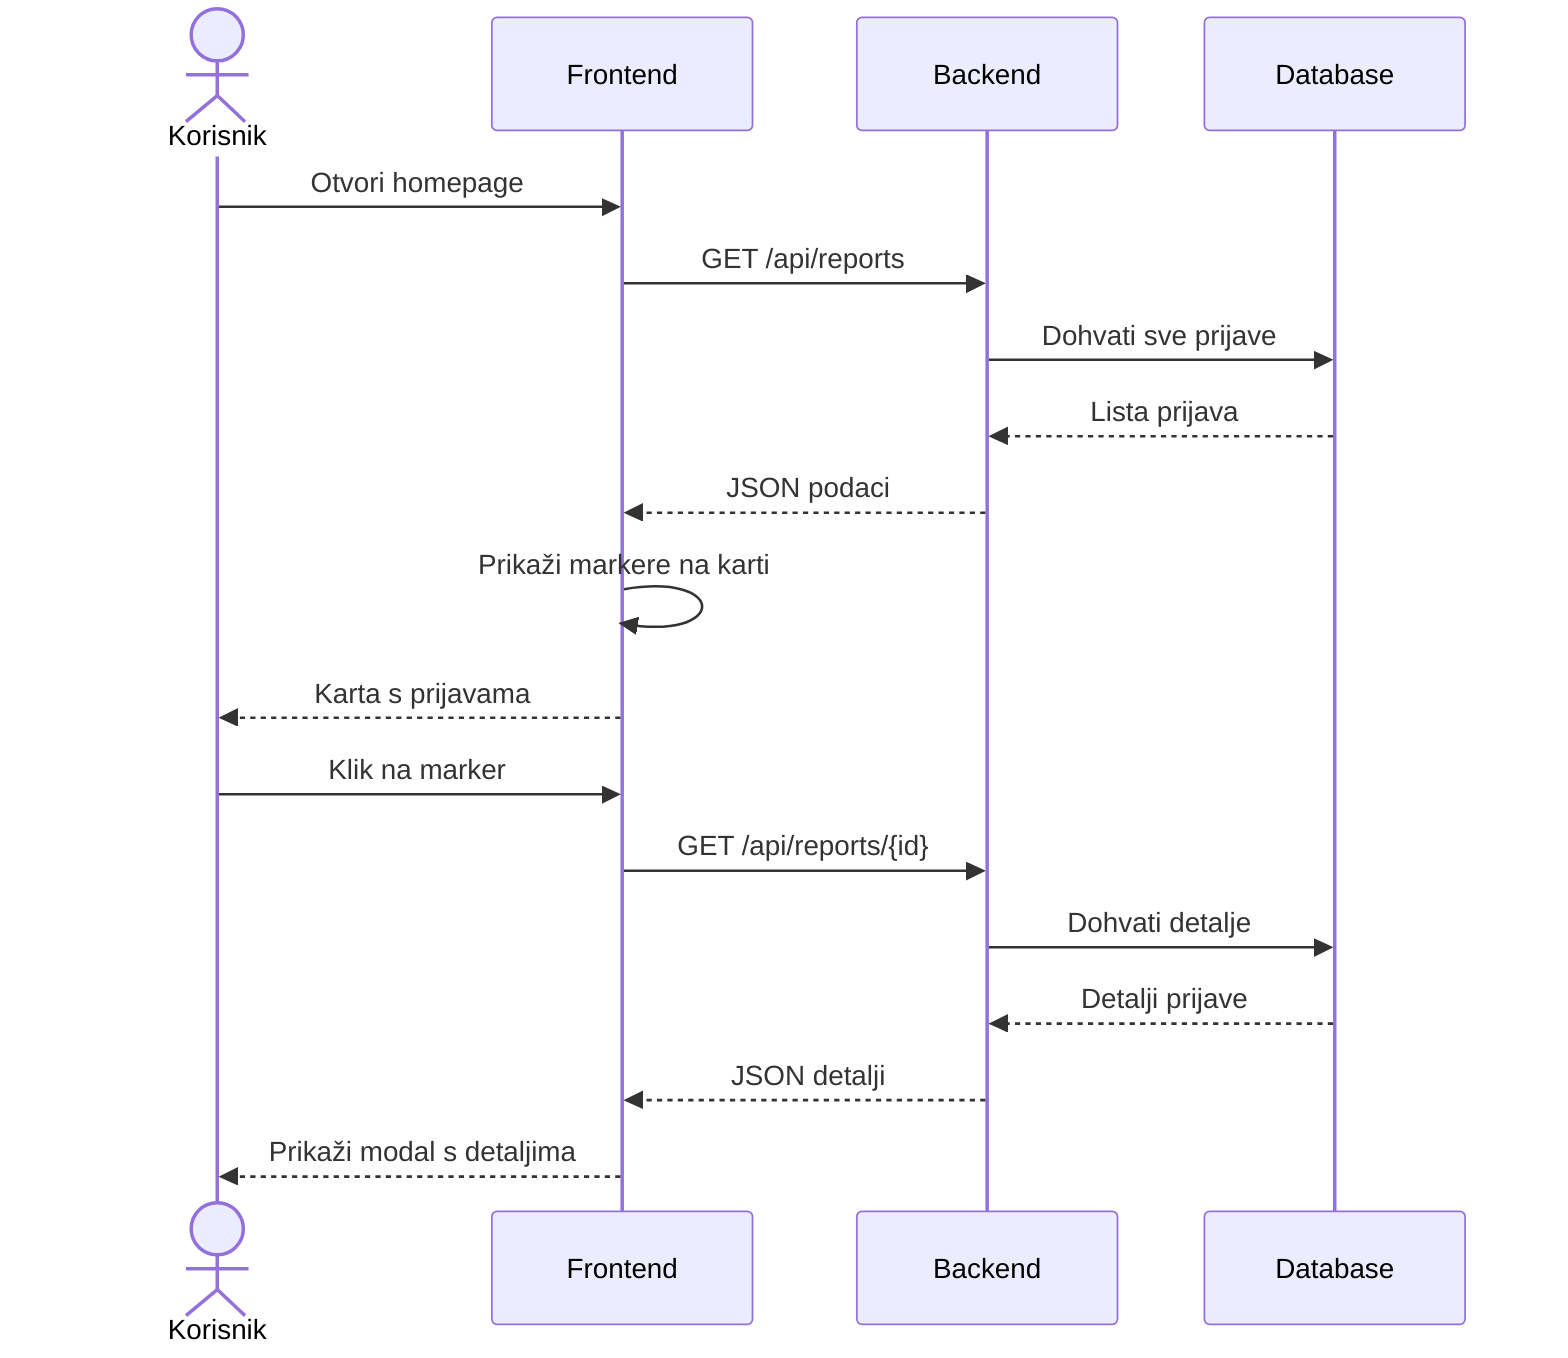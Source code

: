 sequenceDiagram
    actor Korisnik
    participant Frontend
    participant Backend
    participant Database
    
    Korisnik->>Frontend: Otvori homepage
    Frontend->>Backend: GET /api/reports
    Backend->>Database: Dohvati sve prijave
    Database-->>Backend: Lista prijava
    Backend-->>Frontend: JSON podaci
    Frontend->>Frontend: Prikaži markere na karti
    Frontend-->>Korisnik: Karta s prijavama
    
    Korisnik->>Frontend: Klik na marker
    Frontend->>Backend: GET /api/reports/{id}
    Backend->>Database: Dohvati detalje
    Database-->>Backend: Detalji prijave
    Backend-->>Frontend: JSON detalji
    Frontend-->>Korisnik: Prikaži modal s detaljima